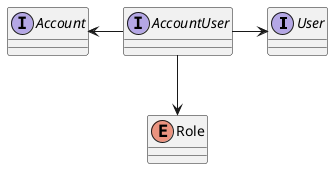 
@startuml
'https://plantuml.com/sequence-diagram

interface User
interface Account
interface AccountUser
enum Role

AccountUser -> User
AccountUser -left-> Account
AccountUser --> Role

@enduml